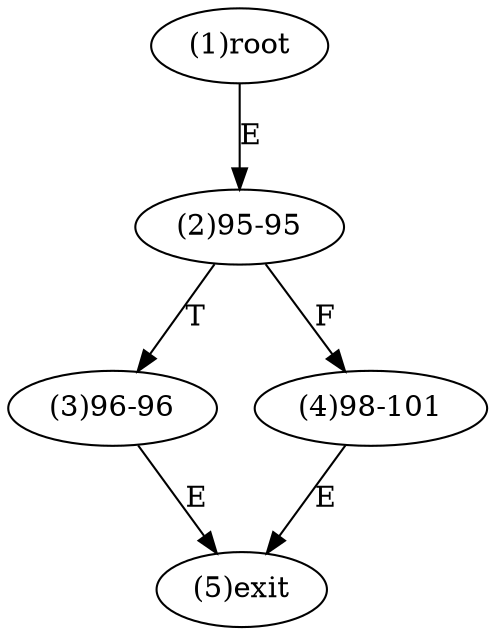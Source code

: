 digraph "" { 
1[ label="(1)root"];
2[ label="(2)95-95"];
3[ label="(3)96-96"];
4[ label="(4)98-101"];
5[ label="(5)exit"];
1->2[ label="E"];
2->4[ label="F"];
2->3[ label="T"];
3->5[ label="E"];
4->5[ label="E"];
}